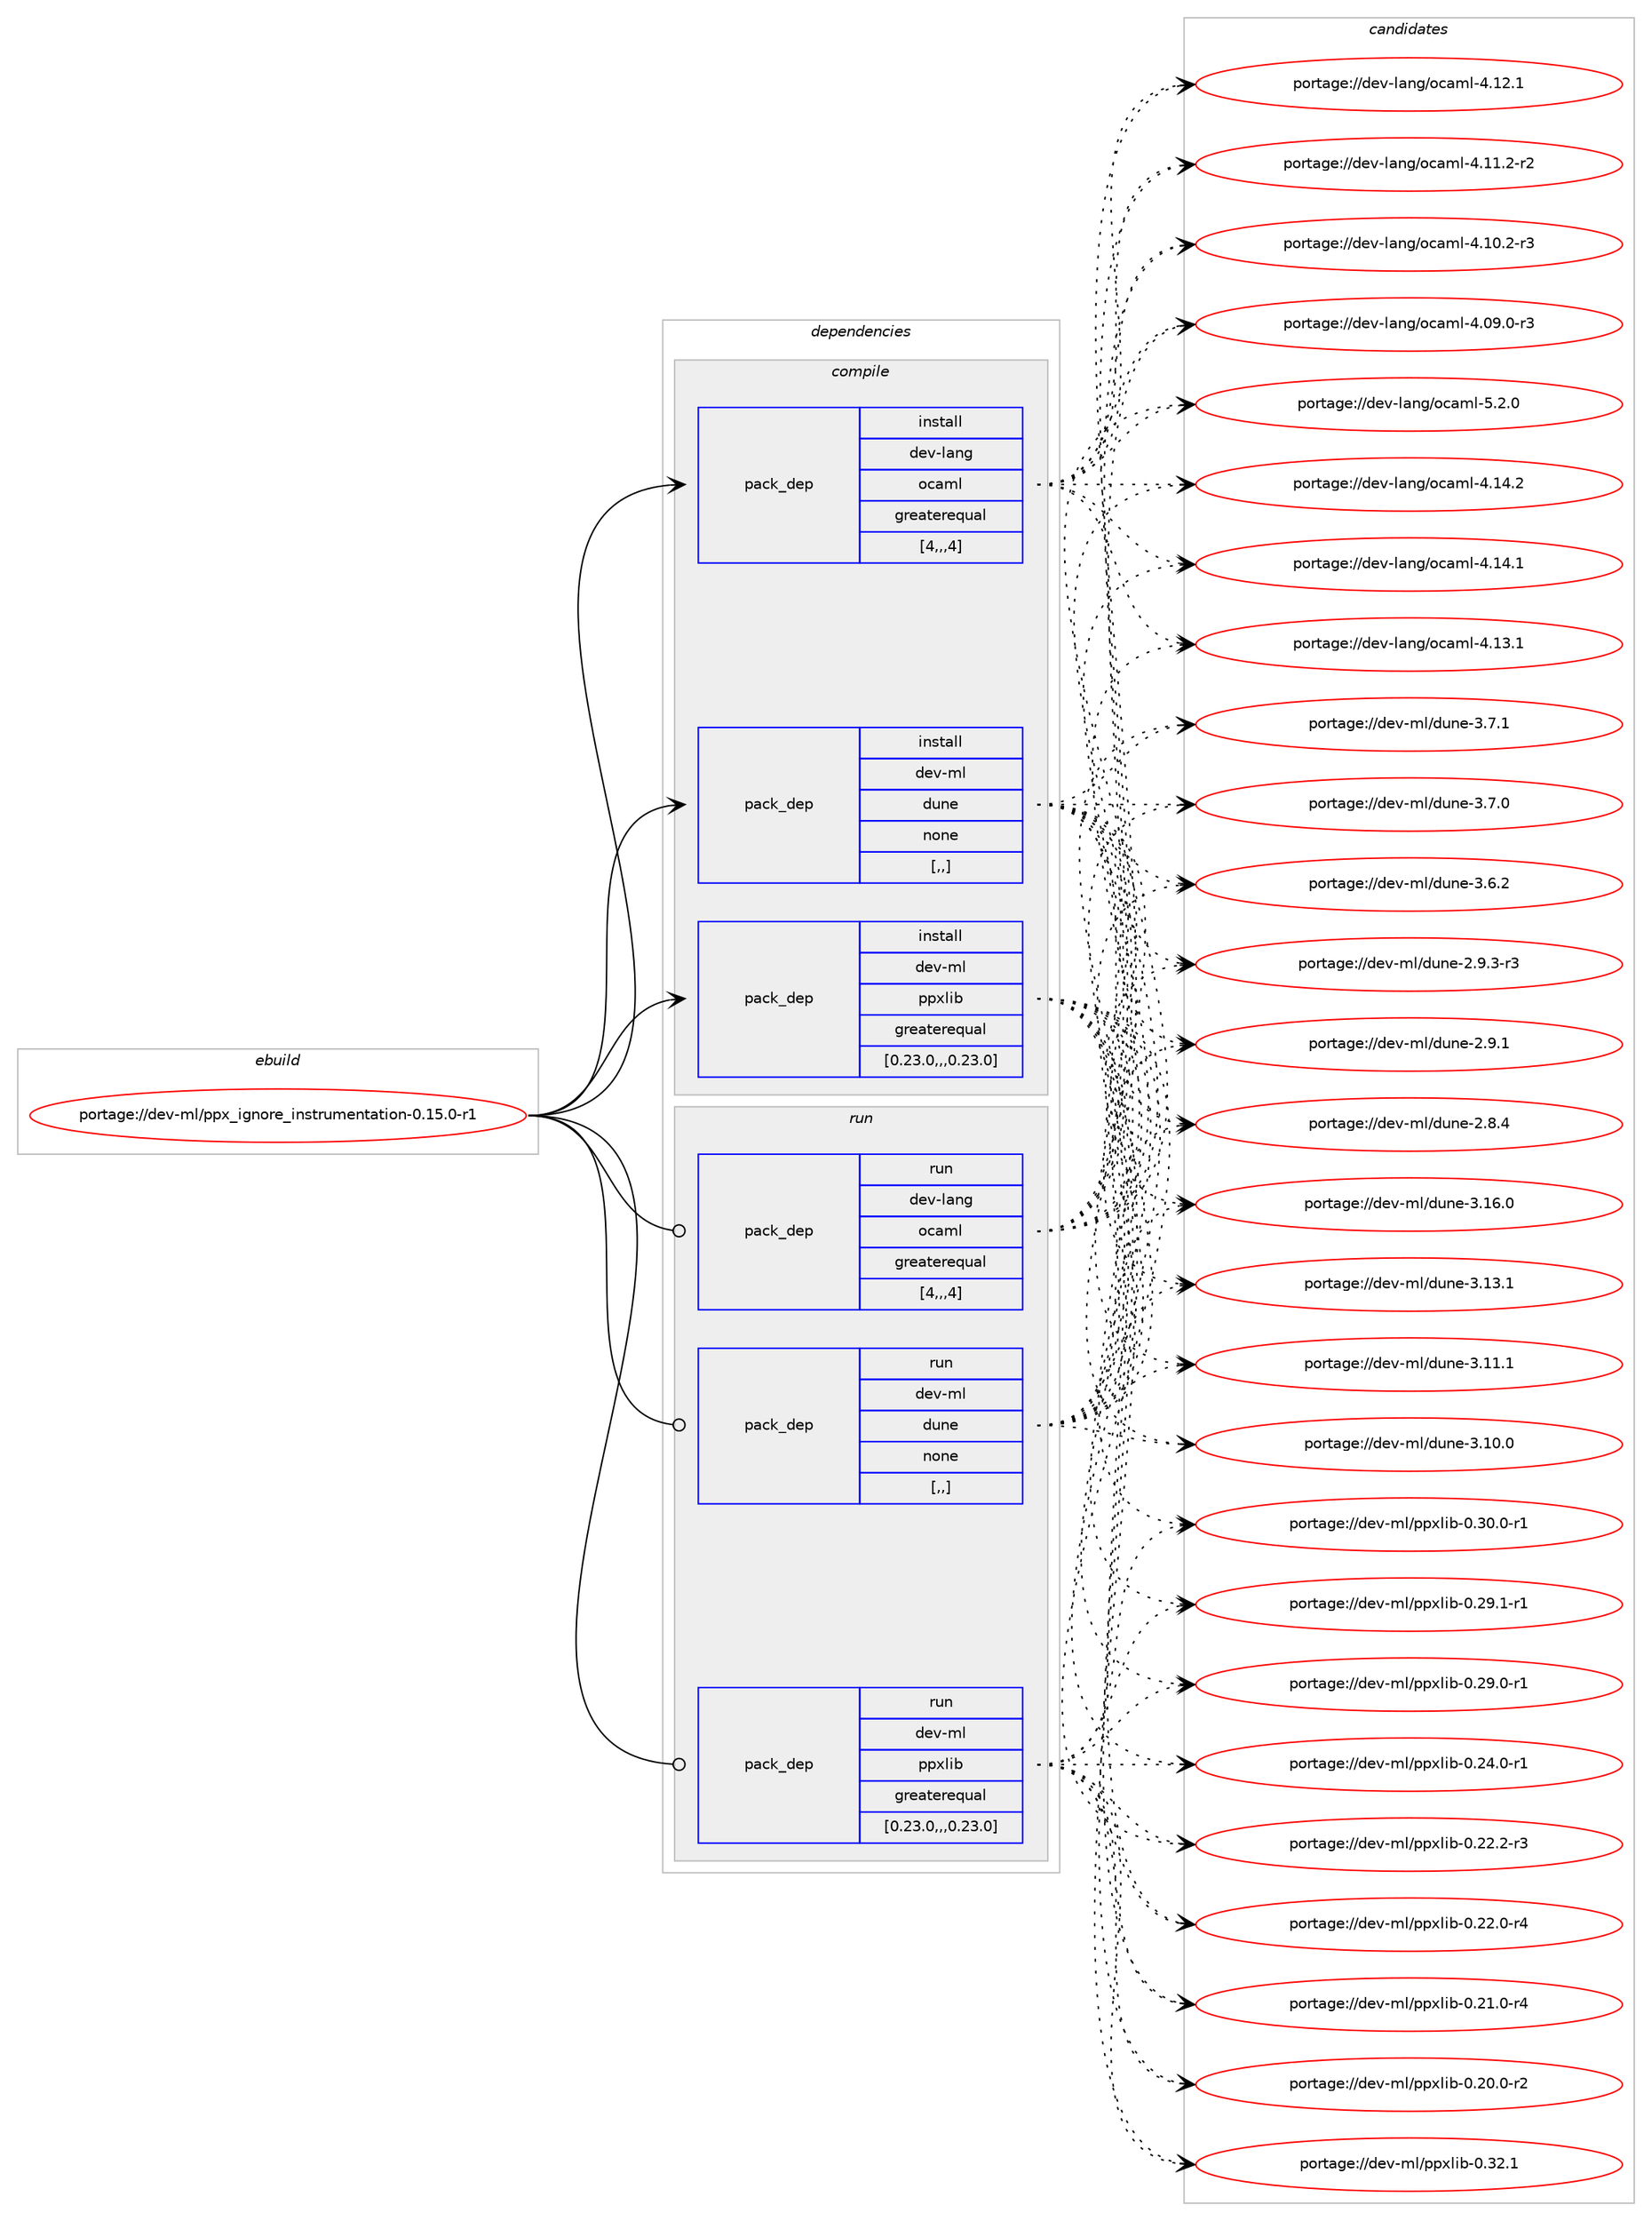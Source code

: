digraph prolog {

# *************
# Graph options
# *************

newrank=true;
concentrate=true;
compound=true;
graph [rankdir=LR,fontname=Helvetica,fontsize=10,ranksep=1.5];#, ranksep=2.5, nodesep=0.2];
edge  [arrowhead=vee];
node  [fontname=Helvetica,fontsize=10];

# **********
# The ebuild
# **********

subgraph cluster_leftcol {
color=gray;
label=<<i>ebuild</i>>;
id [label="portage://dev-ml/ppx_ignore_instrumentation-0.15.0-r1", color=red, width=4, href="../dev-ml/ppx_ignore_instrumentation-0.15.0-r1.svg"];
}

# ****************
# The dependencies
# ****************

subgraph cluster_midcol {
color=gray;
label=<<i>dependencies</i>>;
subgraph cluster_compile {
fillcolor="#eeeeee";
style=filled;
label=<<i>compile</i>>;
subgraph pack92290 {
dependency123279 [label=<<TABLE BORDER="0" CELLBORDER="1" CELLSPACING="0" CELLPADDING="4" WIDTH="220"><TR><TD ROWSPAN="6" CELLPADDING="30">pack_dep</TD></TR><TR><TD WIDTH="110">install</TD></TR><TR><TD>dev-lang</TD></TR><TR><TD>ocaml</TD></TR><TR><TD>greaterequal</TD></TR><TR><TD>[4,,,4]</TD></TR></TABLE>>, shape=none, color=blue];
}
id:e -> dependency123279:w [weight=20,style="solid",arrowhead="vee"];
subgraph pack92291 {
dependency123280 [label=<<TABLE BORDER="0" CELLBORDER="1" CELLSPACING="0" CELLPADDING="4" WIDTH="220"><TR><TD ROWSPAN="6" CELLPADDING="30">pack_dep</TD></TR><TR><TD WIDTH="110">install</TD></TR><TR><TD>dev-ml</TD></TR><TR><TD>dune</TD></TR><TR><TD>none</TD></TR><TR><TD>[,,]</TD></TR></TABLE>>, shape=none, color=blue];
}
id:e -> dependency123280:w [weight=20,style="solid",arrowhead="vee"];
subgraph pack92292 {
dependency123281 [label=<<TABLE BORDER="0" CELLBORDER="1" CELLSPACING="0" CELLPADDING="4" WIDTH="220"><TR><TD ROWSPAN="6" CELLPADDING="30">pack_dep</TD></TR><TR><TD WIDTH="110">install</TD></TR><TR><TD>dev-ml</TD></TR><TR><TD>ppxlib</TD></TR><TR><TD>greaterequal</TD></TR><TR><TD>[0.23.0,,,0.23.0]</TD></TR></TABLE>>, shape=none, color=blue];
}
id:e -> dependency123281:w [weight=20,style="solid",arrowhead="vee"];
}
subgraph cluster_compileandrun {
fillcolor="#eeeeee";
style=filled;
label=<<i>compile and run</i>>;
}
subgraph cluster_run {
fillcolor="#eeeeee";
style=filled;
label=<<i>run</i>>;
subgraph pack92293 {
dependency123282 [label=<<TABLE BORDER="0" CELLBORDER="1" CELLSPACING="0" CELLPADDING="4" WIDTH="220"><TR><TD ROWSPAN="6" CELLPADDING="30">pack_dep</TD></TR><TR><TD WIDTH="110">run</TD></TR><TR><TD>dev-lang</TD></TR><TR><TD>ocaml</TD></TR><TR><TD>greaterequal</TD></TR><TR><TD>[4,,,4]</TD></TR></TABLE>>, shape=none, color=blue];
}
id:e -> dependency123282:w [weight=20,style="solid",arrowhead="odot"];
subgraph pack92294 {
dependency123283 [label=<<TABLE BORDER="0" CELLBORDER="1" CELLSPACING="0" CELLPADDING="4" WIDTH="220"><TR><TD ROWSPAN="6" CELLPADDING="30">pack_dep</TD></TR><TR><TD WIDTH="110">run</TD></TR><TR><TD>dev-ml</TD></TR><TR><TD>dune</TD></TR><TR><TD>none</TD></TR><TR><TD>[,,]</TD></TR></TABLE>>, shape=none, color=blue];
}
id:e -> dependency123283:w [weight=20,style="solid",arrowhead="odot"];
subgraph pack92295 {
dependency123284 [label=<<TABLE BORDER="0" CELLBORDER="1" CELLSPACING="0" CELLPADDING="4" WIDTH="220"><TR><TD ROWSPAN="6" CELLPADDING="30">pack_dep</TD></TR><TR><TD WIDTH="110">run</TD></TR><TR><TD>dev-ml</TD></TR><TR><TD>ppxlib</TD></TR><TR><TD>greaterequal</TD></TR><TR><TD>[0.23.0,,,0.23.0]</TD></TR></TABLE>>, shape=none, color=blue];
}
id:e -> dependency123284:w [weight=20,style="solid",arrowhead="odot"];
}
}

# **************
# The candidates
# **************

subgraph cluster_choices {
rank=same;
color=gray;
label=<<i>candidates</i>>;

subgraph choice92290 {
color=black;
nodesep=1;
choice1001011184510897110103471119997109108455346504648 [label="portage://dev-lang/ocaml-5.2.0", color=red, width=4,href="../dev-lang/ocaml-5.2.0.svg"];
choice100101118451089711010347111999710910845524649524650 [label="portage://dev-lang/ocaml-4.14.2", color=red, width=4,href="../dev-lang/ocaml-4.14.2.svg"];
choice100101118451089711010347111999710910845524649524649 [label="portage://dev-lang/ocaml-4.14.1", color=red, width=4,href="../dev-lang/ocaml-4.14.1.svg"];
choice100101118451089711010347111999710910845524649514649 [label="portage://dev-lang/ocaml-4.13.1", color=red, width=4,href="../dev-lang/ocaml-4.13.1.svg"];
choice100101118451089711010347111999710910845524649504649 [label="portage://dev-lang/ocaml-4.12.1", color=red, width=4,href="../dev-lang/ocaml-4.12.1.svg"];
choice1001011184510897110103471119997109108455246494946504511450 [label="portage://dev-lang/ocaml-4.11.2-r2", color=red, width=4,href="../dev-lang/ocaml-4.11.2-r2.svg"];
choice1001011184510897110103471119997109108455246494846504511451 [label="portage://dev-lang/ocaml-4.10.2-r3", color=red, width=4,href="../dev-lang/ocaml-4.10.2-r3.svg"];
choice1001011184510897110103471119997109108455246485746484511451 [label="portage://dev-lang/ocaml-4.09.0-r3", color=red, width=4,href="../dev-lang/ocaml-4.09.0-r3.svg"];
dependency123279:e -> choice1001011184510897110103471119997109108455346504648:w [style=dotted,weight="100"];
dependency123279:e -> choice100101118451089711010347111999710910845524649524650:w [style=dotted,weight="100"];
dependency123279:e -> choice100101118451089711010347111999710910845524649524649:w [style=dotted,weight="100"];
dependency123279:e -> choice100101118451089711010347111999710910845524649514649:w [style=dotted,weight="100"];
dependency123279:e -> choice100101118451089711010347111999710910845524649504649:w [style=dotted,weight="100"];
dependency123279:e -> choice1001011184510897110103471119997109108455246494946504511450:w [style=dotted,weight="100"];
dependency123279:e -> choice1001011184510897110103471119997109108455246494846504511451:w [style=dotted,weight="100"];
dependency123279:e -> choice1001011184510897110103471119997109108455246485746484511451:w [style=dotted,weight="100"];
}
subgraph choice92291 {
color=black;
nodesep=1;
choice100101118451091084710011711010145514649544648 [label="portage://dev-ml/dune-3.16.0", color=red, width=4,href="../dev-ml/dune-3.16.0.svg"];
choice100101118451091084710011711010145514649514649 [label="portage://dev-ml/dune-3.13.1", color=red, width=4,href="../dev-ml/dune-3.13.1.svg"];
choice100101118451091084710011711010145514649494649 [label="portage://dev-ml/dune-3.11.1", color=red, width=4,href="../dev-ml/dune-3.11.1.svg"];
choice100101118451091084710011711010145514649484648 [label="portage://dev-ml/dune-3.10.0", color=red, width=4,href="../dev-ml/dune-3.10.0.svg"];
choice1001011184510910847100117110101455146554649 [label="portage://dev-ml/dune-3.7.1", color=red, width=4,href="../dev-ml/dune-3.7.1.svg"];
choice1001011184510910847100117110101455146554648 [label="portage://dev-ml/dune-3.7.0", color=red, width=4,href="../dev-ml/dune-3.7.0.svg"];
choice1001011184510910847100117110101455146544650 [label="portage://dev-ml/dune-3.6.2", color=red, width=4,href="../dev-ml/dune-3.6.2.svg"];
choice10010111845109108471001171101014550465746514511451 [label="portage://dev-ml/dune-2.9.3-r3", color=red, width=4,href="../dev-ml/dune-2.9.3-r3.svg"];
choice1001011184510910847100117110101455046574649 [label="portage://dev-ml/dune-2.9.1", color=red, width=4,href="../dev-ml/dune-2.9.1.svg"];
choice1001011184510910847100117110101455046564652 [label="portage://dev-ml/dune-2.8.4", color=red, width=4,href="../dev-ml/dune-2.8.4.svg"];
dependency123280:e -> choice100101118451091084710011711010145514649544648:w [style=dotted,weight="100"];
dependency123280:e -> choice100101118451091084710011711010145514649514649:w [style=dotted,weight="100"];
dependency123280:e -> choice100101118451091084710011711010145514649494649:w [style=dotted,weight="100"];
dependency123280:e -> choice100101118451091084710011711010145514649484648:w [style=dotted,weight="100"];
dependency123280:e -> choice1001011184510910847100117110101455146554649:w [style=dotted,weight="100"];
dependency123280:e -> choice1001011184510910847100117110101455146554648:w [style=dotted,weight="100"];
dependency123280:e -> choice1001011184510910847100117110101455146544650:w [style=dotted,weight="100"];
dependency123280:e -> choice10010111845109108471001171101014550465746514511451:w [style=dotted,weight="100"];
dependency123280:e -> choice1001011184510910847100117110101455046574649:w [style=dotted,weight="100"];
dependency123280:e -> choice1001011184510910847100117110101455046564652:w [style=dotted,weight="100"];
}
subgraph choice92292 {
color=black;
nodesep=1;
choice10010111845109108471121121201081059845484651504649 [label="portage://dev-ml/ppxlib-0.32.1", color=red, width=4,href="../dev-ml/ppxlib-0.32.1.svg"];
choice100101118451091084711211212010810598454846514846484511449 [label="portage://dev-ml/ppxlib-0.30.0-r1", color=red, width=4,href="../dev-ml/ppxlib-0.30.0-r1.svg"];
choice100101118451091084711211212010810598454846505746494511449 [label="portage://dev-ml/ppxlib-0.29.1-r1", color=red, width=4,href="../dev-ml/ppxlib-0.29.1-r1.svg"];
choice100101118451091084711211212010810598454846505746484511449 [label="portage://dev-ml/ppxlib-0.29.0-r1", color=red, width=4,href="../dev-ml/ppxlib-0.29.0-r1.svg"];
choice100101118451091084711211212010810598454846505246484511449 [label="portage://dev-ml/ppxlib-0.24.0-r1", color=red, width=4,href="../dev-ml/ppxlib-0.24.0-r1.svg"];
choice100101118451091084711211212010810598454846505046504511451 [label="portage://dev-ml/ppxlib-0.22.2-r3", color=red, width=4,href="../dev-ml/ppxlib-0.22.2-r3.svg"];
choice100101118451091084711211212010810598454846505046484511452 [label="portage://dev-ml/ppxlib-0.22.0-r4", color=red, width=4,href="../dev-ml/ppxlib-0.22.0-r4.svg"];
choice100101118451091084711211212010810598454846504946484511452 [label="portage://dev-ml/ppxlib-0.21.0-r4", color=red, width=4,href="../dev-ml/ppxlib-0.21.0-r4.svg"];
choice100101118451091084711211212010810598454846504846484511450 [label="portage://dev-ml/ppxlib-0.20.0-r2", color=red, width=4,href="../dev-ml/ppxlib-0.20.0-r2.svg"];
dependency123281:e -> choice10010111845109108471121121201081059845484651504649:w [style=dotted,weight="100"];
dependency123281:e -> choice100101118451091084711211212010810598454846514846484511449:w [style=dotted,weight="100"];
dependency123281:e -> choice100101118451091084711211212010810598454846505746494511449:w [style=dotted,weight="100"];
dependency123281:e -> choice100101118451091084711211212010810598454846505746484511449:w [style=dotted,weight="100"];
dependency123281:e -> choice100101118451091084711211212010810598454846505246484511449:w [style=dotted,weight="100"];
dependency123281:e -> choice100101118451091084711211212010810598454846505046504511451:w [style=dotted,weight="100"];
dependency123281:e -> choice100101118451091084711211212010810598454846505046484511452:w [style=dotted,weight="100"];
dependency123281:e -> choice100101118451091084711211212010810598454846504946484511452:w [style=dotted,weight="100"];
dependency123281:e -> choice100101118451091084711211212010810598454846504846484511450:w [style=dotted,weight="100"];
}
subgraph choice92293 {
color=black;
nodesep=1;
choice1001011184510897110103471119997109108455346504648 [label="portage://dev-lang/ocaml-5.2.0", color=red, width=4,href="../dev-lang/ocaml-5.2.0.svg"];
choice100101118451089711010347111999710910845524649524650 [label="portage://dev-lang/ocaml-4.14.2", color=red, width=4,href="../dev-lang/ocaml-4.14.2.svg"];
choice100101118451089711010347111999710910845524649524649 [label="portage://dev-lang/ocaml-4.14.1", color=red, width=4,href="../dev-lang/ocaml-4.14.1.svg"];
choice100101118451089711010347111999710910845524649514649 [label="portage://dev-lang/ocaml-4.13.1", color=red, width=4,href="../dev-lang/ocaml-4.13.1.svg"];
choice100101118451089711010347111999710910845524649504649 [label="portage://dev-lang/ocaml-4.12.1", color=red, width=4,href="../dev-lang/ocaml-4.12.1.svg"];
choice1001011184510897110103471119997109108455246494946504511450 [label="portage://dev-lang/ocaml-4.11.2-r2", color=red, width=4,href="../dev-lang/ocaml-4.11.2-r2.svg"];
choice1001011184510897110103471119997109108455246494846504511451 [label="portage://dev-lang/ocaml-4.10.2-r3", color=red, width=4,href="../dev-lang/ocaml-4.10.2-r3.svg"];
choice1001011184510897110103471119997109108455246485746484511451 [label="portage://dev-lang/ocaml-4.09.0-r3", color=red, width=4,href="../dev-lang/ocaml-4.09.0-r3.svg"];
dependency123282:e -> choice1001011184510897110103471119997109108455346504648:w [style=dotted,weight="100"];
dependency123282:e -> choice100101118451089711010347111999710910845524649524650:w [style=dotted,weight="100"];
dependency123282:e -> choice100101118451089711010347111999710910845524649524649:w [style=dotted,weight="100"];
dependency123282:e -> choice100101118451089711010347111999710910845524649514649:w [style=dotted,weight="100"];
dependency123282:e -> choice100101118451089711010347111999710910845524649504649:w [style=dotted,weight="100"];
dependency123282:e -> choice1001011184510897110103471119997109108455246494946504511450:w [style=dotted,weight="100"];
dependency123282:e -> choice1001011184510897110103471119997109108455246494846504511451:w [style=dotted,weight="100"];
dependency123282:e -> choice1001011184510897110103471119997109108455246485746484511451:w [style=dotted,weight="100"];
}
subgraph choice92294 {
color=black;
nodesep=1;
choice100101118451091084710011711010145514649544648 [label="portage://dev-ml/dune-3.16.0", color=red, width=4,href="../dev-ml/dune-3.16.0.svg"];
choice100101118451091084710011711010145514649514649 [label="portage://dev-ml/dune-3.13.1", color=red, width=4,href="../dev-ml/dune-3.13.1.svg"];
choice100101118451091084710011711010145514649494649 [label="portage://dev-ml/dune-3.11.1", color=red, width=4,href="../dev-ml/dune-3.11.1.svg"];
choice100101118451091084710011711010145514649484648 [label="portage://dev-ml/dune-3.10.0", color=red, width=4,href="../dev-ml/dune-3.10.0.svg"];
choice1001011184510910847100117110101455146554649 [label="portage://dev-ml/dune-3.7.1", color=red, width=4,href="../dev-ml/dune-3.7.1.svg"];
choice1001011184510910847100117110101455146554648 [label="portage://dev-ml/dune-3.7.0", color=red, width=4,href="../dev-ml/dune-3.7.0.svg"];
choice1001011184510910847100117110101455146544650 [label="portage://dev-ml/dune-3.6.2", color=red, width=4,href="../dev-ml/dune-3.6.2.svg"];
choice10010111845109108471001171101014550465746514511451 [label="portage://dev-ml/dune-2.9.3-r3", color=red, width=4,href="../dev-ml/dune-2.9.3-r3.svg"];
choice1001011184510910847100117110101455046574649 [label="portage://dev-ml/dune-2.9.1", color=red, width=4,href="../dev-ml/dune-2.9.1.svg"];
choice1001011184510910847100117110101455046564652 [label="portage://dev-ml/dune-2.8.4", color=red, width=4,href="../dev-ml/dune-2.8.4.svg"];
dependency123283:e -> choice100101118451091084710011711010145514649544648:w [style=dotted,weight="100"];
dependency123283:e -> choice100101118451091084710011711010145514649514649:w [style=dotted,weight="100"];
dependency123283:e -> choice100101118451091084710011711010145514649494649:w [style=dotted,weight="100"];
dependency123283:e -> choice100101118451091084710011711010145514649484648:w [style=dotted,weight="100"];
dependency123283:e -> choice1001011184510910847100117110101455146554649:w [style=dotted,weight="100"];
dependency123283:e -> choice1001011184510910847100117110101455146554648:w [style=dotted,weight="100"];
dependency123283:e -> choice1001011184510910847100117110101455146544650:w [style=dotted,weight="100"];
dependency123283:e -> choice10010111845109108471001171101014550465746514511451:w [style=dotted,weight="100"];
dependency123283:e -> choice1001011184510910847100117110101455046574649:w [style=dotted,weight="100"];
dependency123283:e -> choice1001011184510910847100117110101455046564652:w [style=dotted,weight="100"];
}
subgraph choice92295 {
color=black;
nodesep=1;
choice10010111845109108471121121201081059845484651504649 [label="portage://dev-ml/ppxlib-0.32.1", color=red, width=4,href="../dev-ml/ppxlib-0.32.1.svg"];
choice100101118451091084711211212010810598454846514846484511449 [label="portage://dev-ml/ppxlib-0.30.0-r1", color=red, width=4,href="../dev-ml/ppxlib-0.30.0-r1.svg"];
choice100101118451091084711211212010810598454846505746494511449 [label="portage://dev-ml/ppxlib-0.29.1-r1", color=red, width=4,href="../dev-ml/ppxlib-0.29.1-r1.svg"];
choice100101118451091084711211212010810598454846505746484511449 [label="portage://dev-ml/ppxlib-0.29.0-r1", color=red, width=4,href="../dev-ml/ppxlib-0.29.0-r1.svg"];
choice100101118451091084711211212010810598454846505246484511449 [label="portage://dev-ml/ppxlib-0.24.0-r1", color=red, width=4,href="../dev-ml/ppxlib-0.24.0-r1.svg"];
choice100101118451091084711211212010810598454846505046504511451 [label="portage://dev-ml/ppxlib-0.22.2-r3", color=red, width=4,href="../dev-ml/ppxlib-0.22.2-r3.svg"];
choice100101118451091084711211212010810598454846505046484511452 [label="portage://dev-ml/ppxlib-0.22.0-r4", color=red, width=4,href="../dev-ml/ppxlib-0.22.0-r4.svg"];
choice100101118451091084711211212010810598454846504946484511452 [label="portage://dev-ml/ppxlib-0.21.0-r4", color=red, width=4,href="../dev-ml/ppxlib-0.21.0-r4.svg"];
choice100101118451091084711211212010810598454846504846484511450 [label="portage://dev-ml/ppxlib-0.20.0-r2", color=red, width=4,href="../dev-ml/ppxlib-0.20.0-r2.svg"];
dependency123284:e -> choice10010111845109108471121121201081059845484651504649:w [style=dotted,weight="100"];
dependency123284:e -> choice100101118451091084711211212010810598454846514846484511449:w [style=dotted,weight="100"];
dependency123284:e -> choice100101118451091084711211212010810598454846505746494511449:w [style=dotted,weight="100"];
dependency123284:e -> choice100101118451091084711211212010810598454846505746484511449:w [style=dotted,weight="100"];
dependency123284:e -> choice100101118451091084711211212010810598454846505246484511449:w [style=dotted,weight="100"];
dependency123284:e -> choice100101118451091084711211212010810598454846505046504511451:w [style=dotted,weight="100"];
dependency123284:e -> choice100101118451091084711211212010810598454846505046484511452:w [style=dotted,weight="100"];
dependency123284:e -> choice100101118451091084711211212010810598454846504946484511452:w [style=dotted,weight="100"];
dependency123284:e -> choice100101118451091084711211212010810598454846504846484511450:w [style=dotted,weight="100"];
}
}

}
